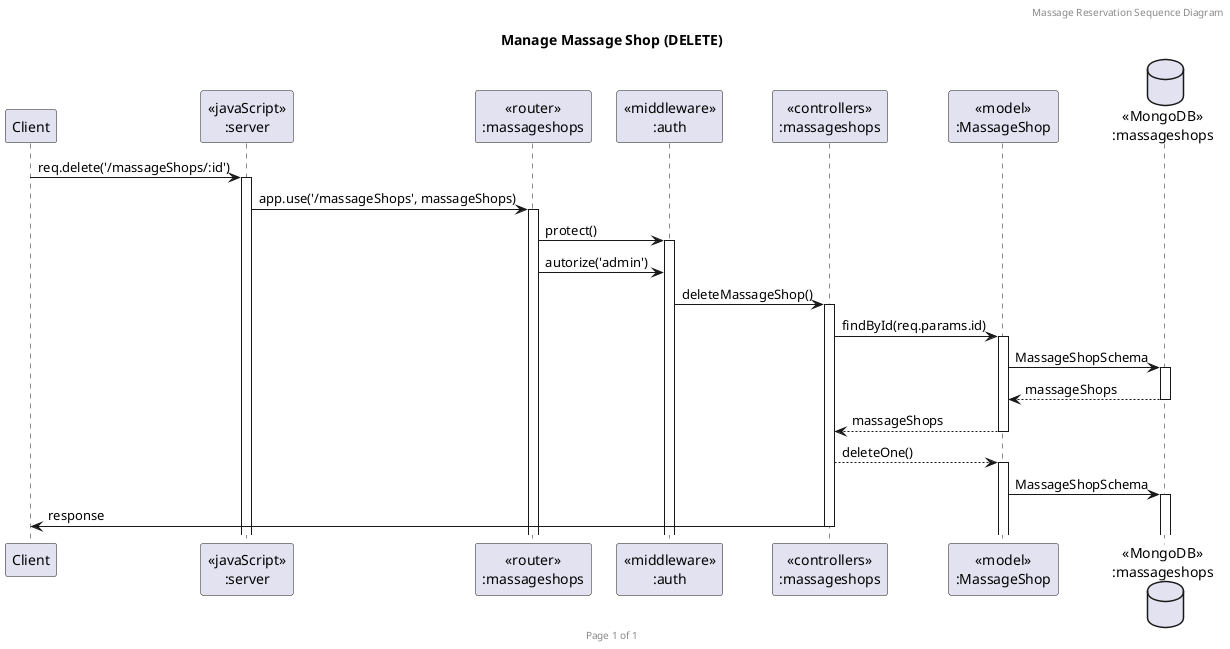 @startuml Manage Massage Shop (DELETE)

header Massage Reservation Sequence Diagram
footer Page %page% of %lastpage%
title "Manage Massage Shop (DELETE)"

participant "Client" as client
participant "<<javaScript>>\n:server" as server
participant "<<router>>\n:massageshops" as routerMassageShops
participant "<<middleware>>\n:auth" as middlewareAuth
participant "<<controllers>>\n:massageshops" as controllersMassageShops
participant "<<model>>\n:MassageShop" as modelMassageShop
database "<<MongoDB>>\n:massageshops" as MassageShopsDatabase

client->server ++:req.delete('/massageShops/:id')
server->routerMassageShops ++:app.use('/massageShops', massageShops)
routerMassageShops->middlewareAuth ++:protect()
routerMassageShops -> middlewareAuth : autorize('admin')
middlewareAuth->controllersMassageShops ++:deleteMassageShop()
controllersMassageShops->modelMassageShop ++:findById(req.params.id) 
modelMassageShop ->MassageShopsDatabase ++: MassageShopSchema
MassageShopsDatabase --> modelMassageShop --: massageShops
controllersMassageShops <-- modelMassageShop --:massageShops
controllersMassageShops --> modelMassageShop ++:deleteOne()
modelMassageShop ->MassageShopsDatabase ++: MassageShopSchema
controllersMassageShops->client --:response

@enduml
